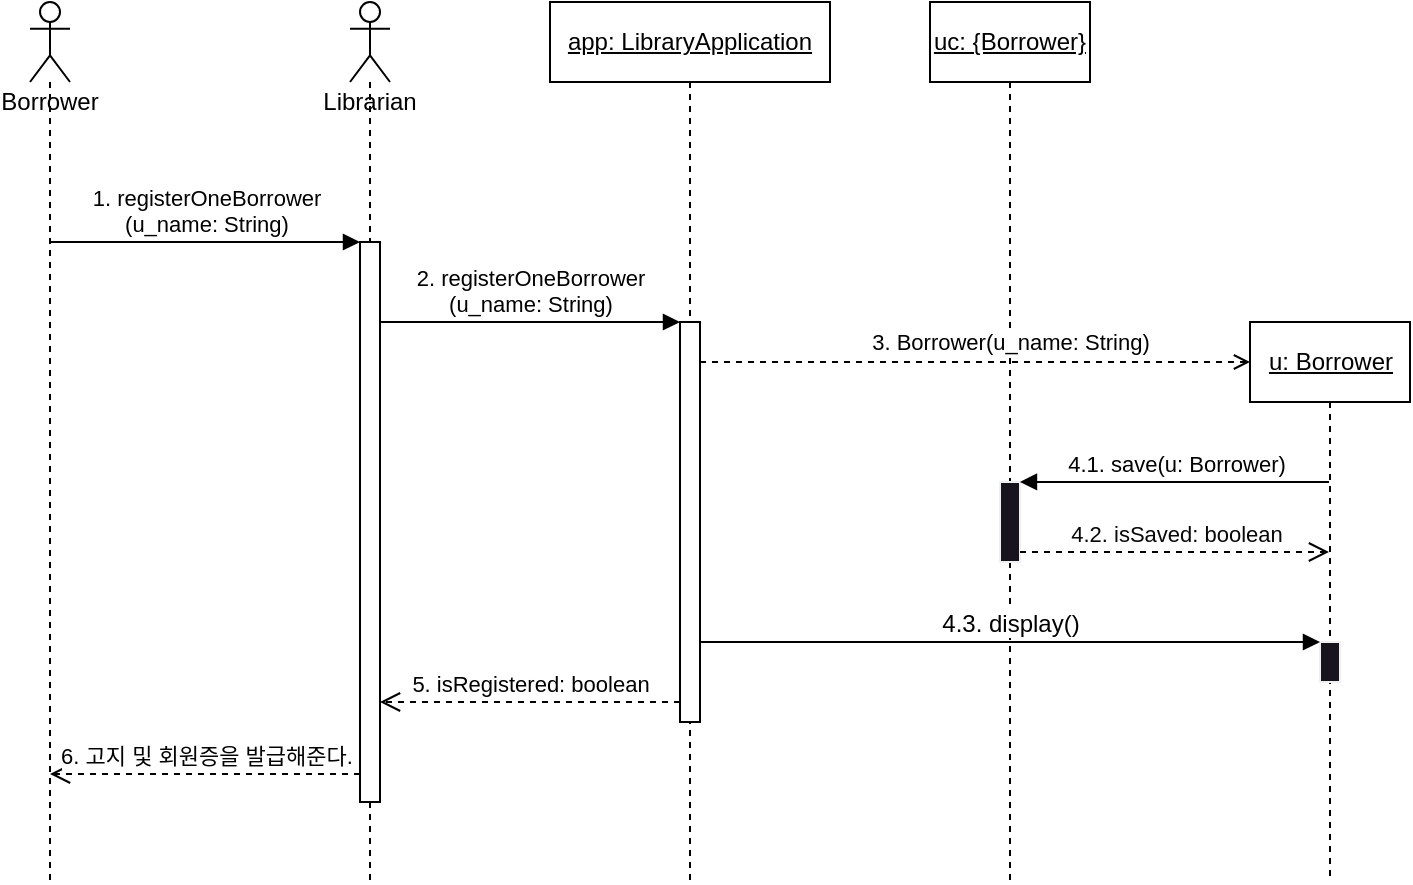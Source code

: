 <mxfile version="22.1.3" type="github">
  <diagram id="SbDjxOFhfJFgFubJpmIF" name="Page-1">
    <mxGraphModel dx="830" dy="457" grid="1" gridSize="10" guides="1" tooltips="1" connect="1" arrows="1" fold="1" page="1" pageScale="1" pageWidth="850" pageHeight="1100" math="0" shadow="0">
      <root>
        <mxCell id="0" />
        <mxCell id="1" parent="0" />
        <mxCell id="3" value="Borrower" style="shape=umlLifeline;participant=umlActor;perimeter=lifelinePerimeter;whiteSpace=wrap;html=1;container=1;collapsible=0;recursiveResize=0;verticalAlign=top;spacingTop=36;outlineConnect=0;" parent="1" vertex="1">
          <mxGeometry x="30" y="40" width="20" height="440" as="geometry" />
        </mxCell>
        <mxCell id="4" value="Librarian&lt;br&gt;" style="shape=umlLifeline;participant=umlActor;perimeter=lifelinePerimeter;whiteSpace=wrap;html=1;container=1;collapsible=0;recursiveResize=0;verticalAlign=top;spacingTop=36;outlineConnect=0;" parent="1" vertex="1">
          <mxGeometry x="190" y="40" width="20" height="440" as="geometry" />
        </mxCell>
        <mxCell id="5" value="" style="html=1;points=[];perimeter=orthogonalPerimeter;" parent="4" vertex="1">
          <mxGeometry x="5" y="120" width="10" height="280" as="geometry" />
        </mxCell>
        <mxCell id="6" value="1. registerOneBorrower&lt;br&gt;(u_name: String)" style="html=1;verticalAlign=bottom;endArrow=block;entryX=0;entryY=0;" parent="1" source="3" target="5" edge="1">
          <mxGeometry relative="1" as="geometry">
            <mxPoint x="-150.5" y="130.0" as="sourcePoint" />
          </mxGeometry>
        </mxCell>
        <mxCell id="7" value="6. 고지 및 회원증을 발급해준다." style="html=1;verticalAlign=bottom;endArrow=open;dashed=1;endSize=8;exitX=0;exitY=0.95;" parent="1" source="5" target="3" edge="1">
          <mxGeometry relative="1" as="geometry">
            <mxPoint x="30" y="206" as="targetPoint" />
          </mxGeometry>
        </mxCell>
        <mxCell id="8" value="&lt;u&gt;app: LibraryApplication&lt;/u&gt;" style="shape=umlLifeline;perimeter=lifelinePerimeter;whiteSpace=wrap;html=1;container=1;collapsible=0;recursiveResize=0;outlineConnect=0;" parent="1" vertex="1">
          <mxGeometry x="290" y="40" width="140" height="440" as="geometry" />
        </mxCell>
        <mxCell id="37" value="" style="html=1;points=[];perimeter=orthogonalPerimeter;" parent="8" vertex="1">
          <mxGeometry x="65" y="160" width="10" height="200" as="geometry" />
        </mxCell>
        <mxCell id="11" value="&lt;u&gt;uc: {Borrower}&lt;/u&gt;" style="shape=umlLifeline;perimeter=lifelinePerimeter;whiteSpace=wrap;html=1;container=1;collapsible=0;recursiveResize=0;outlineConnect=0;" parent="1" vertex="1">
          <mxGeometry x="480" y="40" width="80" height="440" as="geometry" />
        </mxCell>
        <mxCell id="49" value="" style="html=1;points=[];perimeter=orthogonalPerimeter;strokeColor=rgb(240, 240, 240);fontFamily=Helvetica;fontSize=12;fontColor=rgb(240, 240, 240);fillColor=rgb(24, 20, 29);" parent="11" vertex="1">
          <mxGeometry x="35" y="240" width="10" height="40" as="geometry" />
        </mxCell>
        <mxCell id="22" value="" style="html=1;verticalAlign=bottom;labelBackgroundColor=none;endArrow=open;endFill=0;dashed=1;entryX=0;entryY=0.5;entryDx=0;entryDy=0;" parent="1" source="37" target="47" edge="1">
          <mxGeometry width="160" relative="1" as="geometry">
            <mxPoint x="300" y="250" as="sourcePoint" />
            <mxPoint x="456.364" y="240" as="targetPoint" />
          </mxGeometry>
        </mxCell>
        <mxCell id="42" value="3. Borrower(u_name: String)" style="edgeLabel;html=1;align=center;verticalAlign=middle;resizable=0;points=[];" parent="22" vertex="1" connectable="0">
          <mxGeometry x="0.581" relative="1" as="geometry">
            <mxPoint x="-63" y="-10" as="offset" />
          </mxGeometry>
        </mxCell>
        <mxCell id="38" value="2. registerOneBorrower&lt;br&gt;(u_name: String)" style="html=1;verticalAlign=bottom;endArrow=block;entryX=0;entryY=0;" parent="1" source="5" target="37" edge="1">
          <mxGeometry relative="1" as="geometry">
            <mxPoint x="290" y="160" as="sourcePoint" />
          </mxGeometry>
        </mxCell>
        <mxCell id="39" value="5. isRegistered: boolean" style="html=1;verticalAlign=bottom;endArrow=open;dashed=1;endSize=8;exitX=0;exitY=0.95;" parent="1" source="37" target="5" edge="1">
          <mxGeometry relative="1" as="geometry">
            <mxPoint x="290" y="236" as="targetPoint" />
          </mxGeometry>
        </mxCell>
        <mxCell id="48" value=":Object" style="shape=umlLifeline;perimeter=lifelinePerimeter;whiteSpace=wrap;html=1;container=1;collapsible=0;recursiveResize=0;outlineConnect=0;" parent="1" vertex="1">
          <mxGeometry x="640" y="200" width="80" height="280" as="geometry" />
        </mxCell>
        <mxCell id="47" value="&lt;u&gt;u: Borrower&lt;/u&gt;" style="html=1;" parent="48" vertex="1">
          <mxGeometry width="80" height="40" as="geometry" />
        </mxCell>
        <mxCell id="55" value="" style="html=1;points=[];perimeter=orthogonalPerimeter;strokeColor=rgb(240, 240, 240);fontFamily=Helvetica;fontSize=12;fontColor=rgb(240, 240, 240);fillColor=rgb(24, 20, 29);" parent="48" vertex="1">
          <mxGeometry x="35" y="160" width="10" height="20" as="geometry" />
        </mxCell>
        <mxCell id="51" value="&lt;span style=&quot;font-size: 11px;&quot;&gt;&lt;font color=&quot;#080808&quot;&gt;4.2. isSaved: boolean&lt;/font&gt;&lt;/span&gt;" style="html=1;verticalAlign=bottom;endArrow=open;dashed=1;endSize=8;exitX=1;exitY=0.875;fontFamily=Helvetica;fontSize=12;fontColor=rgb(240, 240, 240);exitDx=0;exitDy=0;exitPerimeter=0;" parent="1" source="49" target="48" edge="1">
          <mxGeometry relative="1" as="geometry">
            <mxPoint x="450" y="356" as="targetPoint" />
          </mxGeometry>
        </mxCell>
        <mxCell id="54" value="&lt;font color=&quot;#000000&quot;&gt;4.3. display()&lt;/font&gt;" style="html=1;verticalAlign=bottom;endArrow=block;fontFamily=Helvetica;fontSize=12;fontColor=rgb(240, 240, 240);" parent="1" source="37" target="55" edge="1">
          <mxGeometry width="80" relative="1" as="geometry">
            <mxPoint x="350" y="360" as="sourcePoint" />
            <mxPoint x="580" y="360" as="targetPoint" />
          </mxGeometry>
        </mxCell>
        <mxCell id="56" value="&lt;span style=&quot;font-size: 11px;&quot;&gt;&lt;font color=&quot;#000000&quot;&gt;4.1. save(u: Borrower)&lt;/font&gt;&lt;/span&gt;" style="html=1;verticalAlign=bottom;endArrow=block;fontFamily=Helvetica;fontSize=12;fontColor=rgb(240, 240, 240);entryX=0.998;entryY=-0.001;entryDx=0;entryDy=0;entryPerimeter=0;" parent="1" source="48" target="49" edge="1">
          <mxGeometry x="-0.002" width="80" relative="1" as="geometry">
            <mxPoint x="510" y="290" as="sourcePoint" />
            <mxPoint x="580" y="270" as="targetPoint" />
            <mxPoint as="offset" />
          </mxGeometry>
        </mxCell>
      </root>
    </mxGraphModel>
  </diagram>
</mxfile>
